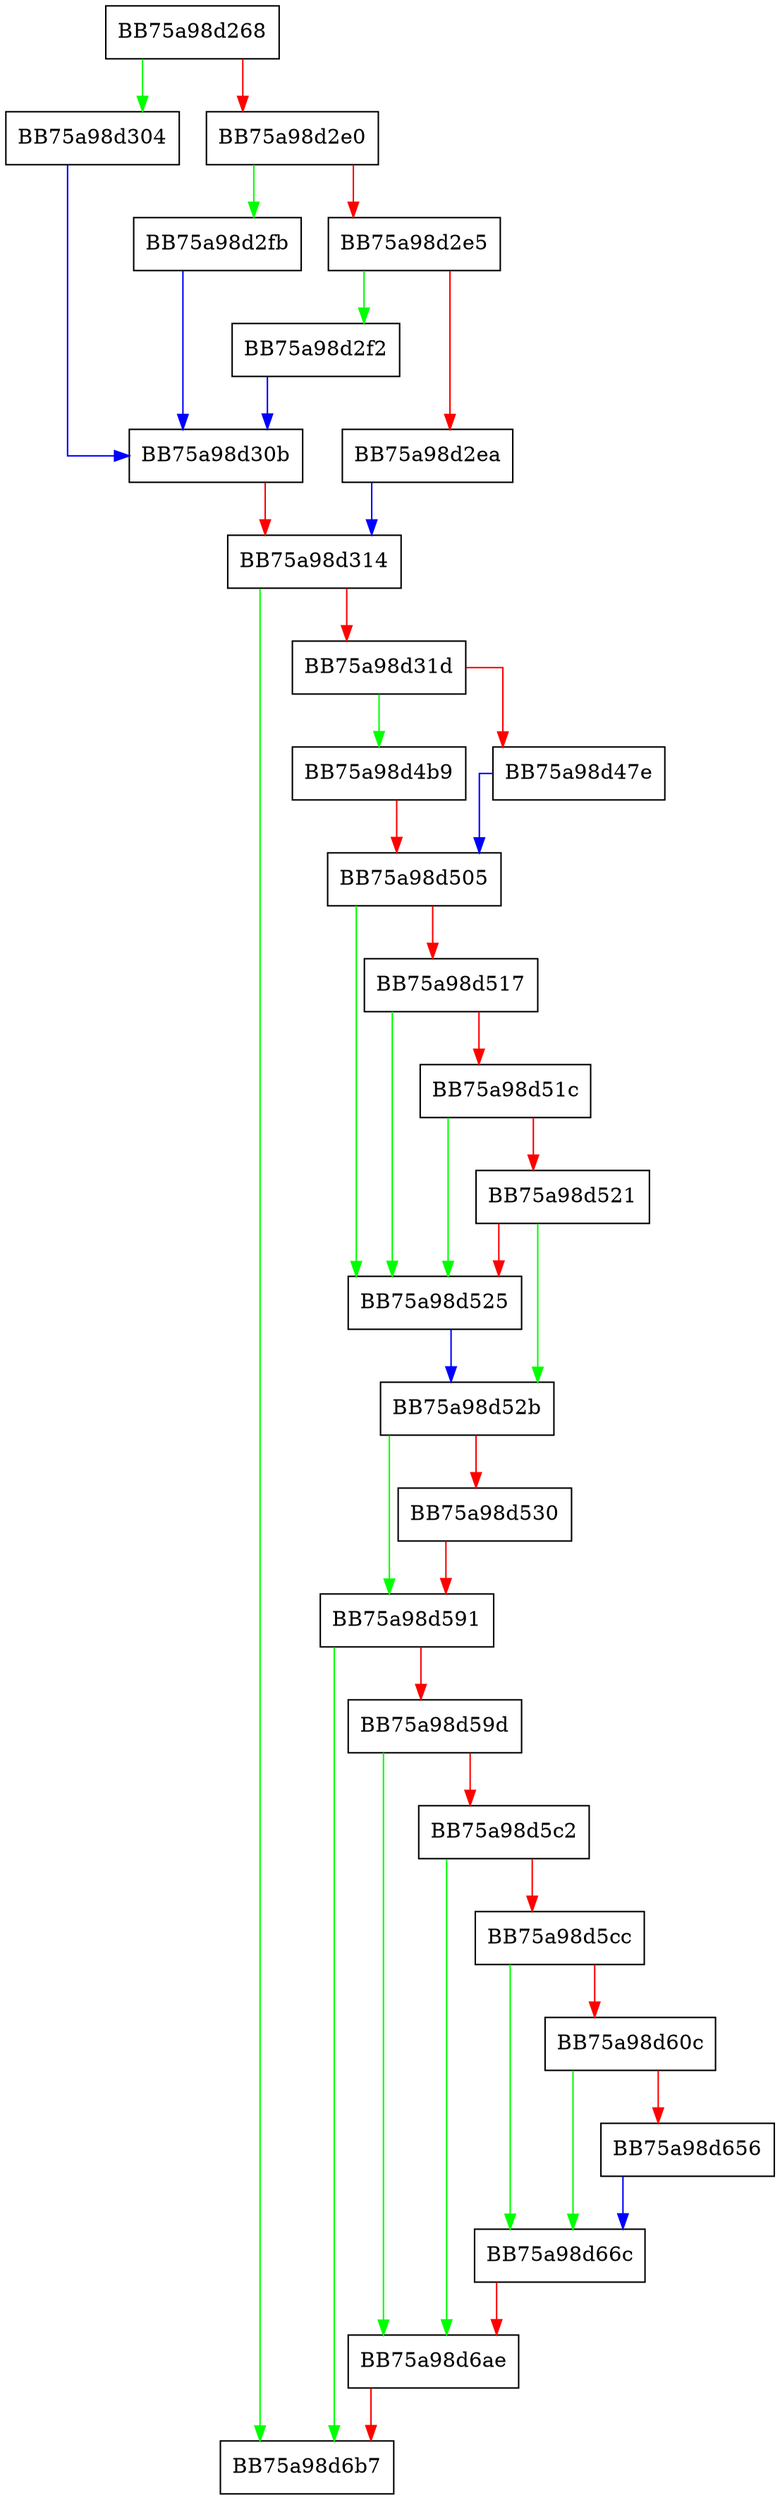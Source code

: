 digraph _init_buffer_pool {
  node [shape="box"];
  graph [splines=ortho];
  BB75a98d268 -> BB75a98d304 [color="green"];
  BB75a98d268 -> BB75a98d2e0 [color="red"];
  BB75a98d2e0 -> BB75a98d2fb [color="green"];
  BB75a98d2e0 -> BB75a98d2e5 [color="red"];
  BB75a98d2e5 -> BB75a98d2f2 [color="green"];
  BB75a98d2e5 -> BB75a98d2ea [color="red"];
  BB75a98d2ea -> BB75a98d314 [color="blue"];
  BB75a98d2f2 -> BB75a98d30b [color="blue"];
  BB75a98d2fb -> BB75a98d30b [color="blue"];
  BB75a98d304 -> BB75a98d30b [color="blue"];
  BB75a98d30b -> BB75a98d314 [color="red"];
  BB75a98d314 -> BB75a98d6b7 [color="green"];
  BB75a98d314 -> BB75a98d31d [color="red"];
  BB75a98d31d -> BB75a98d4b9 [color="green"];
  BB75a98d31d -> BB75a98d47e [color="red"];
  BB75a98d47e -> BB75a98d505 [color="blue"];
  BB75a98d4b9 -> BB75a98d505 [color="red"];
  BB75a98d505 -> BB75a98d525 [color="green"];
  BB75a98d505 -> BB75a98d517 [color="red"];
  BB75a98d517 -> BB75a98d525 [color="green"];
  BB75a98d517 -> BB75a98d51c [color="red"];
  BB75a98d51c -> BB75a98d525 [color="green"];
  BB75a98d51c -> BB75a98d521 [color="red"];
  BB75a98d521 -> BB75a98d52b [color="green"];
  BB75a98d521 -> BB75a98d525 [color="red"];
  BB75a98d525 -> BB75a98d52b [color="blue"];
  BB75a98d52b -> BB75a98d591 [color="green"];
  BB75a98d52b -> BB75a98d530 [color="red"];
  BB75a98d530 -> BB75a98d591 [color="red"];
  BB75a98d591 -> BB75a98d6b7 [color="green"];
  BB75a98d591 -> BB75a98d59d [color="red"];
  BB75a98d59d -> BB75a98d6ae [color="green"];
  BB75a98d59d -> BB75a98d5c2 [color="red"];
  BB75a98d5c2 -> BB75a98d6ae [color="green"];
  BB75a98d5c2 -> BB75a98d5cc [color="red"];
  BB75a98d5cc -> BB75a98d66c [color="green"];
  BB75a98d5cc -> BB75a98d60c [color="red"];
  BB75a98d60c -> BB75a98d66c [color="green"];
  BB75a98d60c -> BB75a98d656 [color="red"];
  BB75a98d656 -> BB75a98d66c [color="blue"];
  BB75a98d66c -> BB75a98d6ae [color="red"];
  BB75a98d6ae -> BB75a98d6b7 [color="red"];
}